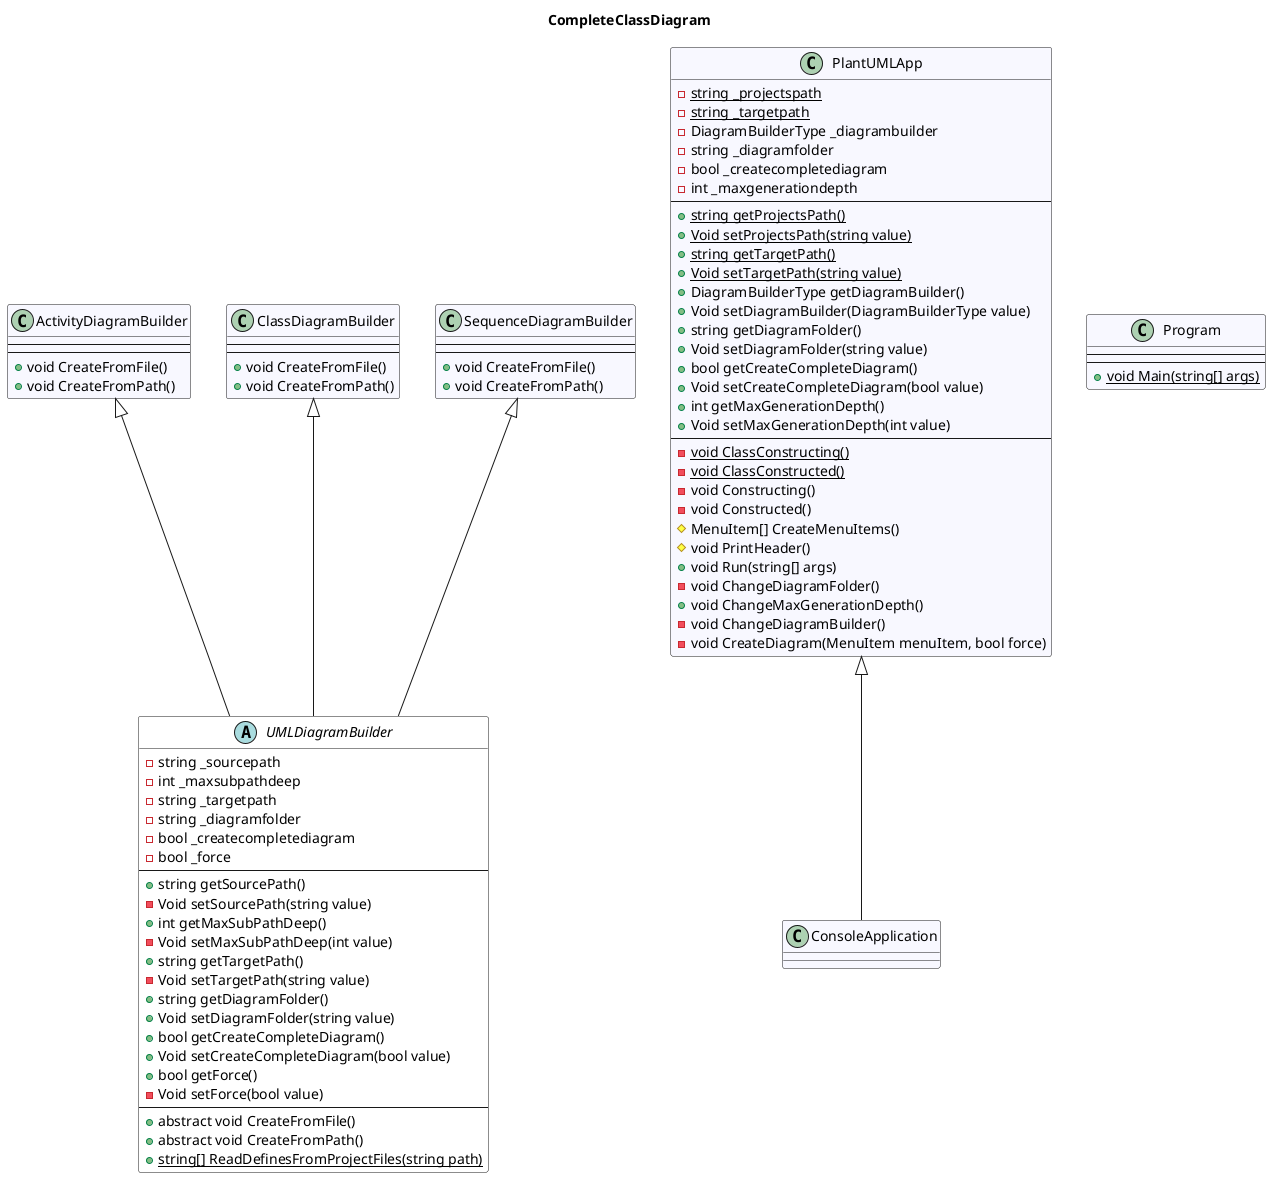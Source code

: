 @startuml CompleteClassDiagram
title CompleteClassDiagram
 class ActivityDiagramBuilder #GhostWhite {
---
---
+ void CreateFromFile()
+ void CreateFromPath()
}
abstract class UMLDiagramBuilder #White {
- string _sourcepath
- int _maxsubpathdeep
- string _targetpath
- string _diagramfolder
- bool _createcompletediagram
- bool _force
---
+ string getSourcePath()
- Void setSourcePath(string value)
+ int getMaxSubPathDeep()
- Void setMaxSubPathDeep(int value)
+ string getTargetPath()
- Void setTargetPath(string value)
+ string getDiagramFolder()
+ Void setDiagramFolder(string value)
+ bool getCreateCompleteDiagram()
+ Void setCreateCompleteDiagram(bool value)
+ bool getForce()
- Void setForce(bool value)
---
+ abstract void CreateFromFile()
+ abstract void CreateFromPath()
+ {static} string[] ReadDefinesFromProjectFiles(string path)
}
 class ClassDiagramBuilder #GhostWhite {
---
---
+ void CreateFromFile()
+ void CreateFromPath()
}
 class PlantUMLApp #GhostWhite {
- {static} string _projectspath
- {static} string _targetpath
- DiagramBuilderType _diagrambuilder
- string _diagramfolder
- bool _createcompletediagram
- int _maxgenerationdepth
---
+ {static} string getProjectsPath()
+ {static} Void setProjectsPath(string value)
+ {static} string getTargetPath()
+ {static} Void setTargetPath(string value)
+ DiagramBuilderType getDiagramBuilder()
+ Void setDiagramBuilder(DiagramBuilderType value)
+ string getDiagramFolder()
+ Void setDiagramFolder(string value)
+ bool getCreateCompleteDiagram()
+ Void setCreateCompleteDiagram(bool value)
+ int getMaxGenerationDepth()
+ Void setMaxGenerationDepth(int value)
---
- {static} void ClassConstructing()
- {static} void ClassConstructed()
- void Constructing()
- void Constructed()
# MenuItem[] CreateMenuItems()
# void PrintHeader()
+ void Run(string[] args)
- void ChangeDiagramFolder()
+ void ChangeMaxGenerationDepth()
- void ChangeDiagramBuilder()
- void CreateDiagram(MenuItem menuItem, bool force)
}
 class Program #GhostWhite {
---
---
+ {static} void Main(string[] args)
}
 class SequenceDiagramBuilder #GhostWhite {
---
---
+ void CreateFromFile()
+ void CreateFromPath()
}
ActivityDiagramBuilder <|-- UMLDiagramBuilder
ClassDiagramBuilder <|-- UMLDiagramBuilder
class ConsoleApplication #GhostWhite
PlantUMLApp <|-- ConsoleApplication
SequenceDiagramBuilder <|-- UMLDiagramBuilder
@enduml
